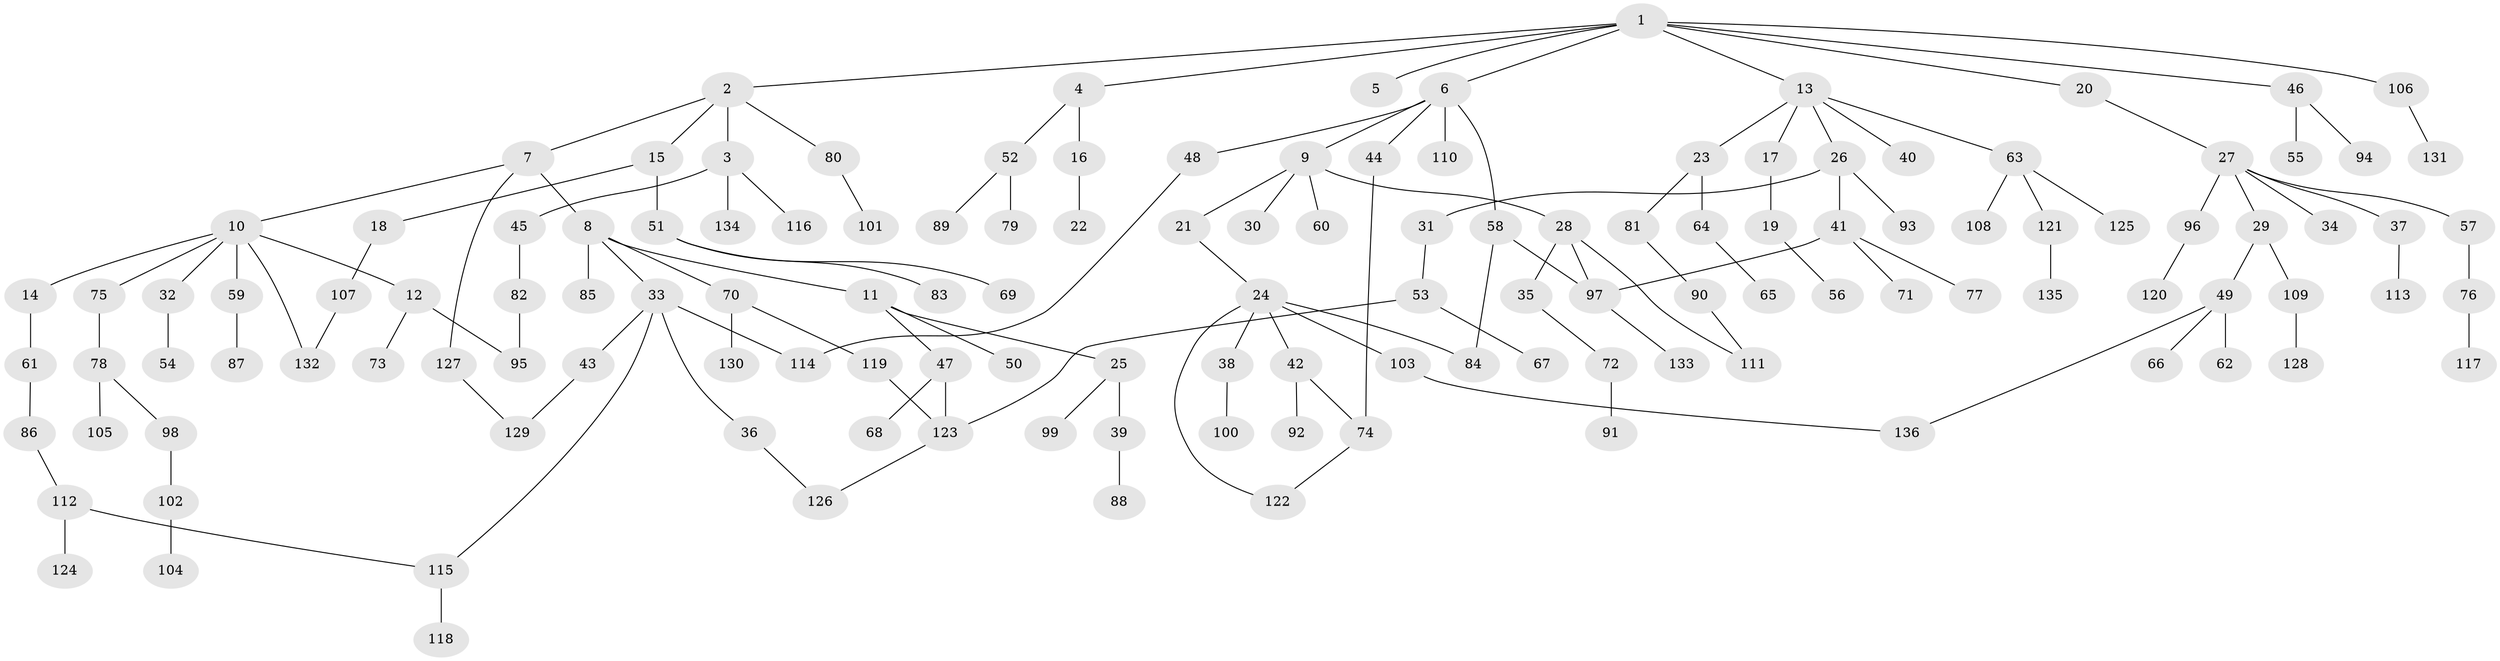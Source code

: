 // Generated by graph-tools (version 1.1) at 2025/34/03/09/25 02:34:15]
// undirected, 136 vertices, 150 edges
graph export_dot {
graph [start="1"]
  node [color=gray90,style=filled];
  1;
  2;
  3;
  4;
  5;
  6;
  7;
  8;
  9;
  10;
  11;
  12;
  13;
  14;
  15;
  16;
  17;
  18;
  19;
  20;
  21;
  22;
  23;
  24;
  25;
  26;
  27;
  28;
  29;
  30;
  31;
  32;
  33;
  34;
  35;
  36;
  37;
  38;
  39;
  40;
  41;
  42;
  43;
  44;
  45;
  46;
  47;
  48;
  49;
  50;
  51;
  52;
  53;
  54;
  55;
  56;
  57;
  58;
  59;
  60;
  61;
  62;
  63;
  64;
  65;
  66;
  67;
  68;
  69;
  70;
  71;
  72;
  73;
  74;
  75;
  76;
  77;
  78;
  79;
  80;
  81;
  82;
  83;
  84;
  85;
  86;
  87;
  88;
  89;
  90;
  91;
  92;
  93;
  94;
  95;
  96;
  97;
  98;
  99;
  100;
  101;
  102;
  103;
  104;
  105;
  106;
  107;
  108;
  109;
  110;
  111;
  112;
  113;
  114;
  115;
  116;
  117;
  118;
  119;
  120;
  121;
  122;
  123;
  124;
  125;
  126;
  127;
  128;
  129;
  130;
  131;
  132;
  133;
  134;
  135;
  136;
  1 -- 2;
  1 -- 4;
  1 -- 5;
  1 -- 6;
  1 -- 13;
  1 -- 20;
  1 -- 46;
  1 -- 106;
  2 -- 3;
  2 -- 7;
  2 -- 15;
  2 -- 80;
  3 -- 45;
  3 -- 116;
  3 -- 134;
  4 -- 16;
  4 -- 52;
  6 -- 9;
  6 -- 44;
  6 -- 48;
  6 -- 58;
  6 -- 110;
  7 -- 8;
  7 -- 10;
  7 -- 127;
  8 -- 11;
  8 -- 33;
  8 -- 70;
  8 -- 85;
  9 -- 21;
  9 -- 28;
  9 -- 30;
  9 -- 60;
  10 -- 12;
  10 -- 14;
  10 -- 32;
  10 -- 59;
  10 -- 75;
  10 -- 132;
  11 -- 25;
  11 -- 47;
  11 -- 50;
  12 -- 73;
  12 -- 95;
  13 -- 17;
  13 -- 23;
  13 -- 26;
  13 -- 40;
  13 -- 63;
  14 -- 61;
  15 -- 18;
  15 -- 51;
  16 -- 22;
  17 -- 19;
  18 -- 107;
  19 -- 56;
  20 -- 27;
  21 -- 24;
  23 -- 64;
  23 -- 81;
  24 -- 38;
  24 -- 42;
  24 -- 103;
  24 -- 122;
  24 -- 84;
  25 -- 39;
  25 -- 99;
  26 -- 31;
  26 -- 41;
  26 -- 93;
  27 -- 29;
  27 -- 34;
  27 -- 37;
  27 -- 57;
  27 -- 96;
  28 -- 35;
  28 -- 97;
  28 -- 111;
  29 -- 49;
  29 -- 109;
  31 -- 53;
  32 -- 54;
  33 -- 36;
  33 -- 43;
  33 -- 114;
  33 -- 115;
  35 -- 72;
  36 -- 126;
  37 -- 113;
  38 -- 100;
  39 -- 88;
  41 -- 71;
  41 -- 77;
  41 -- 97;
  42 -- 74;
  42 -- 92;
  43 -- 129;
  44 -- 74;
  45 -- 82;
  46 -- 55;
  46 -- 94;
  47 -- 68;
  47 -- 123;
  48 -- 114;
  49 -- 62;
  49 -- 66;
  49 -- 136;
  51 -- 69;
  51 -- 83;
  52 -- 79;
  52 -- 89;
  53 -- 67;
  53 -- 123;
  57 -- 76;
  58 -- 84;
  58 -- 97;
  59 -- 87;
  61 -- 86;
  63 -- 108;
  63 -- 121;
  63 -- 125;
  64 -- 65;
  70 -- 119;
  70 -- 130;
  72 -- 91;
  74 -- 122;
  75 -- 78;
  76 -- 117;
  78 -- 98;
  78 -- 105;
  80 -- 101;
  81 -- 90;
  82 -- 95;
  86 -- 112;
  90 -- 111;
  96 -- 120;
  97 -- 133;
  98 -- 102;
  102 -- 104;
  103 -- 136;
  106 -- 131;
  107 -- 132;
  109 -- 128;
  112 -- 115;
  112 -- 124;
  115 -- 118;
  119 -- 123;
  121 -- 135;
  123 -- 126;
  127 -- 129;
}
